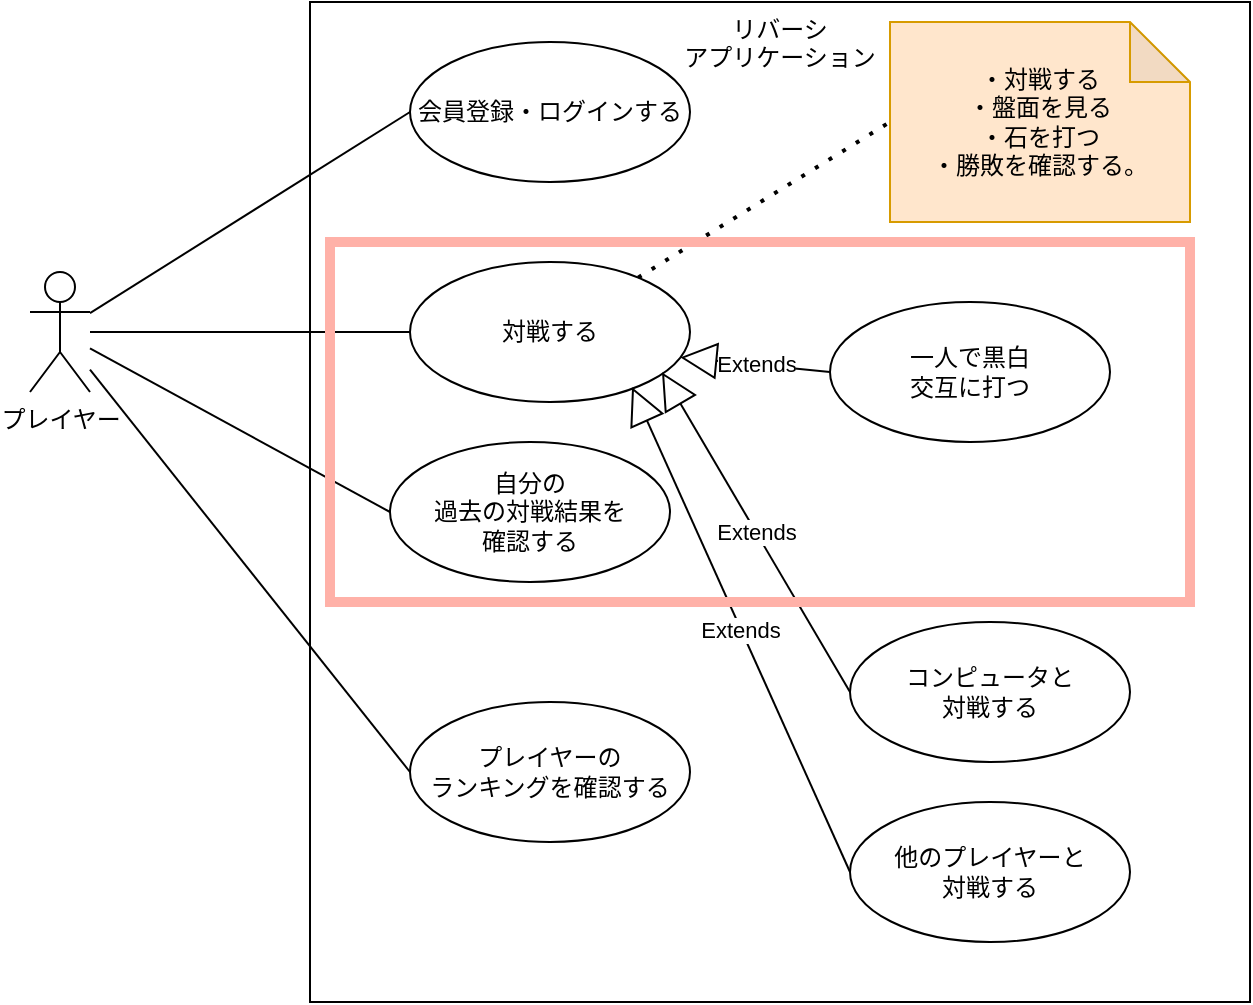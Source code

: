 <mxfile>
    <diagram id="D35L0IYPCzQzZZ2Qau-I" name="Page-1">
        <mxGraphModel dx="954" dy="649" grid="1" gridSize="10" guides="1" tooltips="1" connect="1" arrows="1" fold="1" page="1" pageScale="1" pageWidth="850" pageHeight="1100" math="0" shadow="0">
            <root>
                <mxCell id="0"/>
                <mxCell id="1" parent="0"/>
                <mxCell id="2" value="リバーシ&lt;br&gt;&lt;div style=&quot;text-align: justify;&quot;&gt;&lt;span style=&quot;background-color: initial;&quot;&gt;アプリケーション&lt;/span&gt;&lt;/div&gt;" style="rounded=0;whiteSpace=wrap;html=1;verticalAlign=top;gradientColor=none;fillColor=none;" parent="1" vertex="1">
                    <mxGeometry x="250" y="180" width="470" height="500" as="geometry"/>
                </mxCell>
                <mxCell id="3" value="プレイヤー" style="shape=umlActor;verticalLabelPosition=bottom;verticalAlign=top;html=1;outlineConnect=0;fillColor=none;gradientColor=none;" parent="1" vertex="1">
                    <mxGeometry x="110" y="315" width="30" height="60" as="geometry"/>
                </mxCell>
                <mxCell id="6" value="対戦する" style="ellipse;whiteSpace=wrap;html=1;fillColor=none;gradientColor=none;" parent="1" vertex="1">
                    <mxGeometry x="300" y="310" width="140" height="70" as="geometry"/>
                </mxCell>
                <mxCell id="7" value="" style="endArrow=none;html=1;entryX=0;entryY=0.5;entryDx=0;entryDy=0;" edge="1" parent="1" source="3" target="6">
                    <mxGeometry relative="1" as="geometry">
                        <mxPoint x="240" y="350" as="sourcePoint"/>
                        <mxPoint x="400" y="350" as="targetPoint"/>
                    </mxGeometry>
                </mxCell>
                <mxCell id="11" value="・対戦する&lt;br&gt;・盤面を見る&lt;br&gt;・石を打つ&lt;br&gt;・勝敗を確認する。" style="shape=note;whiteSpace=wrap;html=1;backgroundOutline=1;darkOpacity=0.05;fillColor=#ffe6cc;strokeColor=#d79b00;" vertex="1" parent="1">
                    <mxGeometry x="540" y="190" width="150" height="100" as="geometry"/>
                </mxCell>
                <mxCell id="12" value="" style="endArrow=none;dashed=1;html=1;dashPattern=1 3;strokeWidth=2;entryX=0;entryY=0.5;entryDx=0;entryDy=0;entryPerimeter=0;" edge="1" parent="1" source="6" target="11">
                    <mxGeometry width="50" height="50" relative="1" as="geometry">
                        <mxPoint x="460" y="340" as="sourcePoint"/>
                        <mxPoint x="510" y="290" as="targetPoint"/>
                    </mxGeometry>
                </mxCell>
                <mxCell id="14" value="自分の&lt;br&gt;過去の対戦結果を&lt;br&gt;確認する" style="ellipse;whiteSpace=wrap;html=1;fillColor=none;gradientColor=none;" vertex="1" parent="1">
                    <mxGeometry x="290" y="400" width="140" height="70" as="geometry"/>
                </mxCell>
                <mxCell id="15" value="会員登録・ログインする" style="ellipse;whiteSpace=wrap;html=1;fillColor=none;gradientColor=none;" vertex="1" parent="1">
                    <mxGeometry x="300" y="200" width="140" height="70" as="geometry"/>
                </mxCell>
                <mxCell id="16" value="" style="endArrow=none;html=1;entryX=0;entryY=0.5;entryDx=0;entryDy=0;" edge="1" parent="1" source="3" target="15">
                    <mxGeometry relative="1" as="geometry">
                        <mxPoint x="150" y="355" as="sourcePoint"/>
                        <mxPoint x="310.0" y="355" as="targetPoint"/>
                    </mxGeometry>
                </mxCell>
                <mxCell id="17" value="" style="endArrow=none;html=1;entryX=0;entryY=0.5;entryDx=0;entryDy=0;" edge="1" parent="1" source="3" target="14">
                    <mxGeometry relative="1" as="geometry">
                        <mxPoint x="150" y="345.571" as="sourcePoint"/>
                        <mxPoint x="310.0" y="245" as="targetPoint"/>
                    </mxGeometry>
                </mxCell>
                <mxCell id="18" value="一人で黒白&lt;br&gt;交互に打つ" style="ellipse;whiteSpace=wrap;html=1;fillColor=none;gradientColor=none;" vertex="1" parent="1">
                    <mxGeometry x="510" y="330" width="140" height="70" as="geometry"/>
                </mxCell>
                <mxCell id="19" value="コンピュータと&lt;br&gt;対戦する" style="ellipse;whiteSpace=wrap;html=1;fillColor=none;gradientColor=none;" vertex="1" parent="1">
                    <mxGeometry x="520" y="490" width="140" height="70" as="geometry"/>
                </mxCell>
                <mxCell id="20" value="他のプレイヤーと&lt;br&gt;対戦する" style="ellipse;whiteSpace=wrap;html=1;fillColor=none;gradientColor=none;" vertex="1" parent="1">
                    <mxGeometry x="520" y="580" width="140" height="70" as="geometry"/>
                </mxCell>
                <mxCell id="21" value="Extends" style="endArrow=block;endSize=16;endFill=0;html=1;exitX=0;exitY=0.5;exitDx=0;exitDy=0;entryX=0.965;entryY=0.681;entryDx=0;entryDy=0;entryPerimeter=0;" edge="1" parent="1" source="18" target="6">
                    <mxGeometry width="160" relative="1" as="geometry">
                        <mxPoint x="240" y="420" as="sourcePoint"/>
                        <mxPoint x="400" y="420" as="targetPoint"/>
                    </mxGeometry>
                </mxCell>
                <mxCell id="22" value="Extends" style="endArrow=block;endSize=16;endFill=0;html=1;exitX=0;exitY=0.5;exitDx=0;exitDy=0;entryX=0.9;entryY=0.788;entryDx=0;entryDy=0;entryPerimeter=0;" edge="1" parent="1" source="19" target="6">
                    <mxGeometry width="160" relative="1" as="geometry">
                        <mxPoint x="520" y="420" as="sourcePoint"/>
                        <mxPoint x="445.1" y="367.67" as="targetPoint"/>
                    </mxGeometry>
                </mxCell>
                <mxCell id="23" value="Extends" style="endArrow=block;endSize=16;endFill=0;html=1;exitX=0;exitY=0.5;exitDx=0;exitDy=0;entryX=0.793;entryY=0.895;entryDx=0;entryDy=0;entryPerimeter=0;" edge="1" parent="1" source="20" target="6">
                    <mxGeometry width="160" relative="1" as="geometry">
                        <mxPoint x="520" y="505" as="sourcePoint"/>
                        <mxPoint x="436" y="375.16" as="targetPoint"/>
                    </mxGeometry>
                </mxCell>
                <mxCell id="24" value="プレイヤーの&lt;br&gt;ランキングを確認する" style="ellipse;whiteSpace=wrap;html=1;fillColor=none;gradientColor=none;" vertex="1" parent="1">
                    <mxGeometry x="300" y="530" width="140" height="70" as="geometry"/>
                </mxCell>
                <mxCell id="25" value="" style="endArrow=none;html=1;entryX=0;entryY=0.5;entryDx=0;entryDy=0;" edge="1" parent="1" source="3" target="24">
                    <mxGeometry relative="1" as="geometry">
                        <mxPoint x="150" y="364.429" as="sourcePoint"/>
                        <mxPoint x="310.0" y="465" as="targetPoint"/>
                    </mxGeometry>
                </mxCell>
                <mxCell id="26" value="" style="rounded=0;whiteSpace=wrap;html=1;fillColor=none;strokeColor=#FFB1A8;strokeWidth=5;" vertex="1" parent="1">
                    <mxGeometry x="260" y="300" width="430" height="180" as="geometry"/>
                </mxCell>
            </root>
        </mxGraphModel>
    </diagram>
</mxfile>